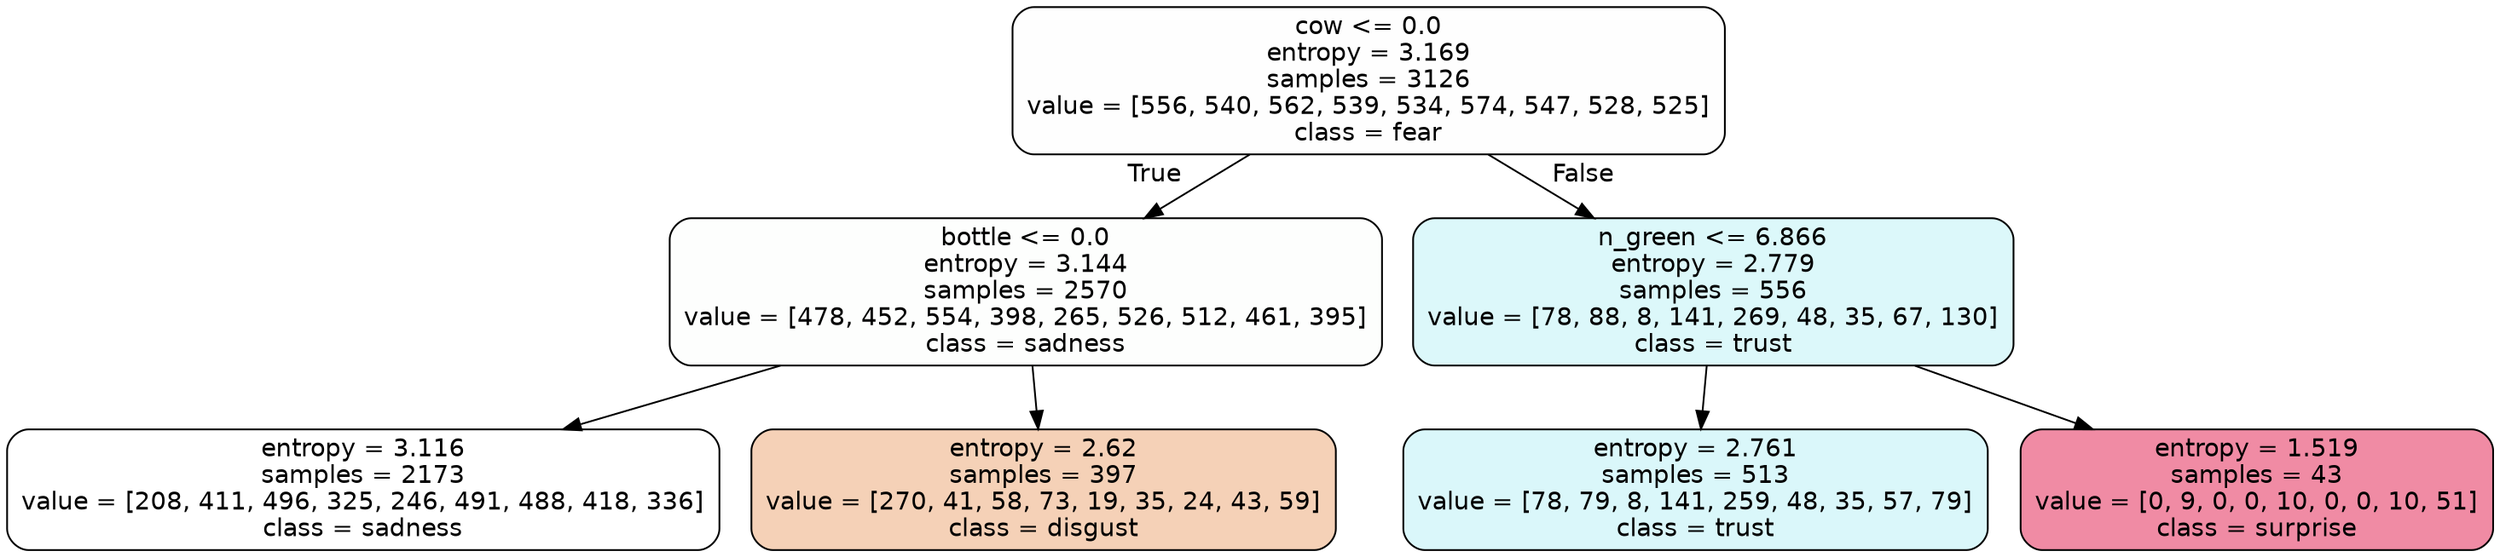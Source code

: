 digraph Tree {
node [shape=box, style="filled, rounded", color="black", fontname=helvetica] ;
edge [fontname=helvetica] ;
0 [label="cow <= 0.0\nentropy = 3.169\nsamples = 3126\nvalue = [556, 540, 562, 539, 534, 574, 547, 528, 525]\nclass = fear", fillcolor="#3964e501"] ;
1 [label="bottle <= 0.0\nentropy = 3.144\nsamples = 2570\nvalue = [478, 452, 554, 398, 265, 526, 512, 461, 395]\nclass = sadness", fillcolor="#64e53902"] ;
0 -> 1 [labeldistance=2.5, labelangle=45, headlabel="True"] ;
2 [label="entropy = 3.116\nsamples = 2173\nvalue = [208, 411, 496, 325, 246, 491, 488, 418, 336]\nclass = sadness", fillcolor="#64e53900"] ;
1 -> 2 ;
3 [label="entropy = 2.62\nsamples = 397\nvalue = [270, 41, 58, 73, 19, 35, 24, 43, 59]\nclass = disgust", fillcolor="#e581395c"] ;
1 -> 3 ;
4 [label="n_green <= 6.866\nentropy = 2.779\nsamples = 556\nvalue = [78, 88, 8, 141, 269, 48, 35, 67, 130]\nclass = trust", fillcolor="#39d7e52d"] ;
0 -> 4 [labeldistance=2.5, labelangle=-45, headlabel="False"] ;
5 [label="entropy = 2.761\nsamples = 513\nvalue = [78, 79, 8, 141, 259, 48, 35, 57, 79]\nclass = trust", fillcolor="#39d7e52f"] ;
4 -> 5 ;
6 [label="entropy = 1.519\nsamples = 43\nvalue = [0, 9, 0, 0, 10, 0, 0, 10, 51]\nclass = surprise", fillcolor="#e5396495"] ;
4 -> 6 ;
}